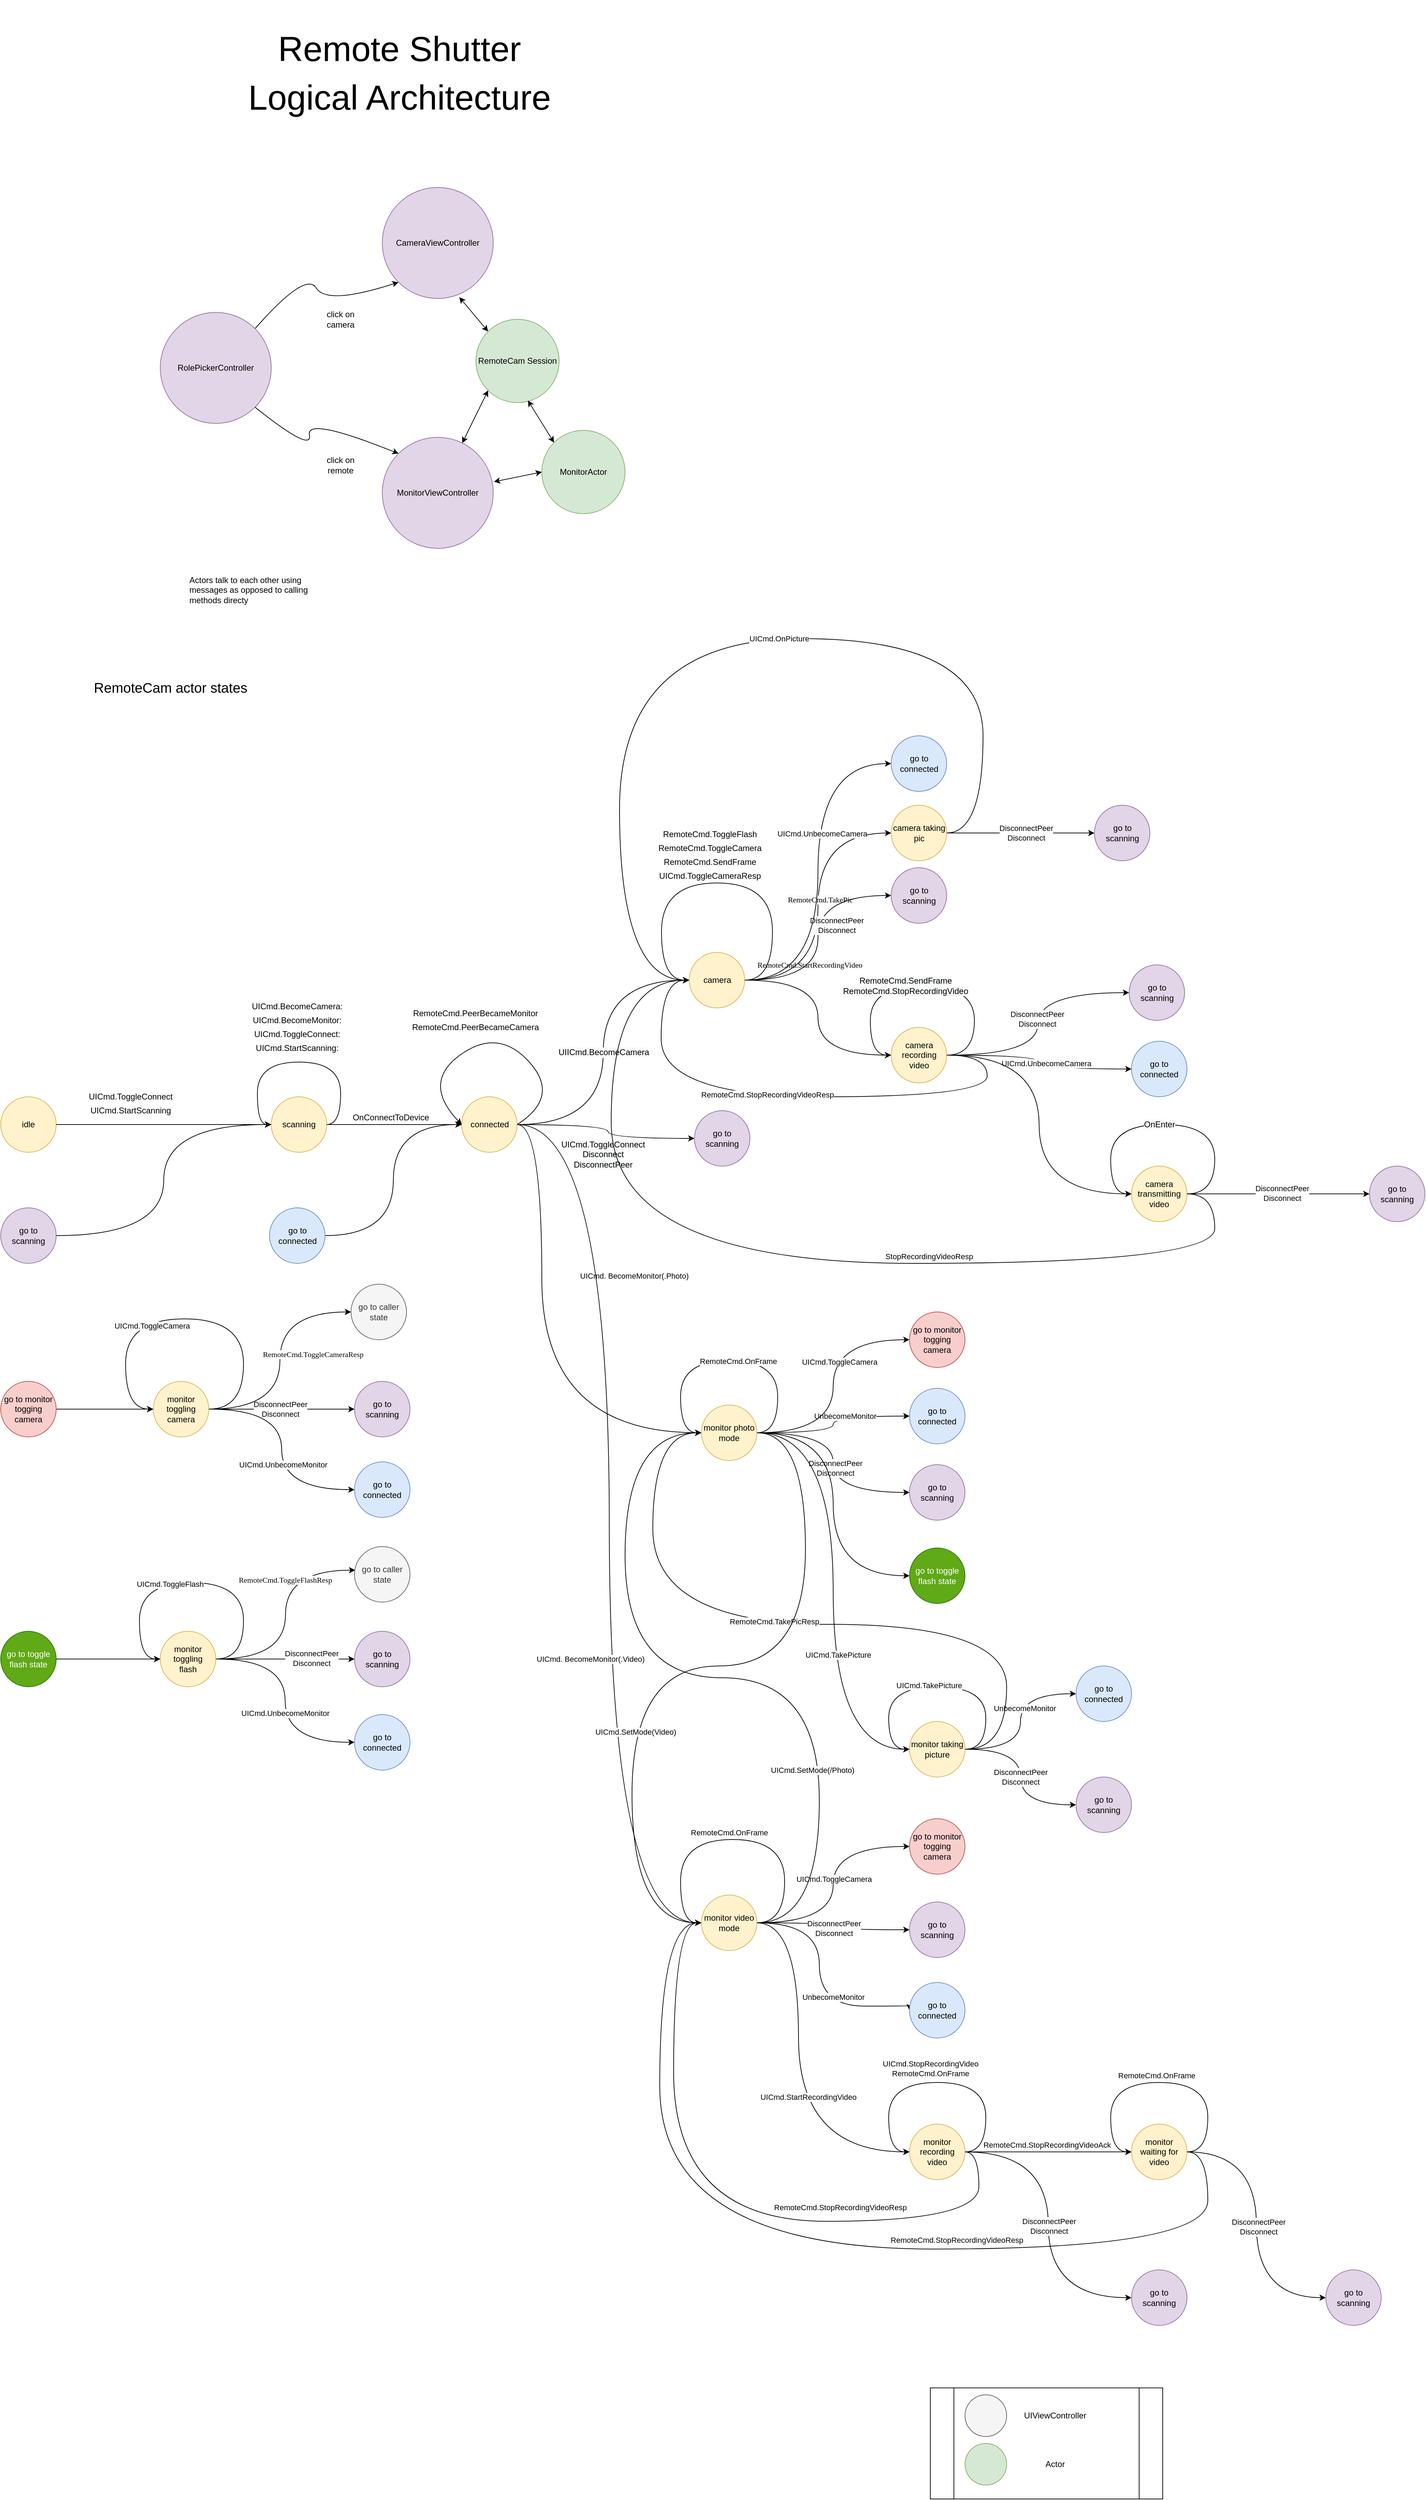 <mxfile version="13.7.9" type="device"><diagram id="jYEy4UjOpv6cQ3QhvZw_" name="Page-1"><mxGraphModel dx="2038" dy="665" grid="1" gridSize="10" guides="1" tooltips="1" connect="1" arrows="1" fold="1" page="1" pageScale="1" pageWidth="850" pageHeight="1100" math="0" shadow="0"><root><mxCell id="0"/><mxCell id="1" parent="0"/><mxCell id="4sY10cv-W8xkBQJ7-Zkn-1" value="CameraViewController" style="ellipse;whiteSpace=wrap;html=1;aspect=fixed;fillColor=#e1d5e7;strokeColor=#9673a6;" parent="1" vertex="1"><mxGeometry x="400" y="280" width="160" height="160" as="geometry"/></mxCell><mxCell id="4sY10cv-W8xkBQJ7-Zkn-2" value="MonitorViewController" style="ellipse;whiteSpace=wrap;html=1;aspect=fixed;fillColor=#e1d5e7;strokeColor=#9673a6;" parent="1" vertex="1"><mxGeometry x="400" y="640" width="160" height="160" as="geometry"/></mxCell><mxCell id="4sY10cv-W8xkBQJ7-Zkn-3" value="MonitorActor" style="ellipse;whiteSpace=wrap;html=1;aspect=fixed;fillColor=#d5e8d4;strokeColor=#82b366;" parent="1" vertex="1"><mxGeometry x="630" y="630" width="120" height="120" as="geometry"/></mxCell><mxCell id="4sY10cv-W8xkBQJ7-Zkn-4" value="RemoteCam Session" style="ellipse;whiteSpace=wrap;html=1;aspect=fixed;fillColor=#d5e8d4;strokeColor=#82b366;" parent="1" vertex="1"><mxGeometry x="535" y="470" width="120" height="120" as="geometry"/></mxCell><mxCell id="4sY10cv-W8xkBQJ7-Zkn-5" value="RolePickerController" style="ellipse;whiteSpace=wrap;html=1;aspect=fixed;fillColor=#e1d5e7;strokeColor=#9673a6;" parent="1" vertex="1"><mxGeometry x="80" y="460" width="160" height="160" as="geometry"/></mxCell><mxCell id="4sY10cv-W8xkBQJ7-Zkn-6" value="" style="curved=1;endArrow=classic;html=1;exitX=1;exitY=1;exitDx=0;exitDy=0;entryX=0;entryY=0;entryDx=0;entryDy=0;" parent="1" source="4sY10cv-W8xkBQJ7-Zkn-5" target="4sY10cv-W8xkBQJ7-Zkn-2" edge="1"><mxGeometry width="50" height="50" relative="1" as="geometry"><mxPoint x="560" y="540" as="sourcePoint"/><mxPoint x="610" y="490" as="targetPoint"/><Array as="points"><mxPoint x="300" y="663"/><mxPoint x="290" y="610"/></Array></mxGeometry></mxCell><mxCell id="4sY10cv-W8xkBQJ7-Zkn-7" value="" style="curved=1;endArrow=classic;html=1;entryX=0;entryY=1;entryDx=0;entryDy=0;" parent="1" target="4sY10cv-W8xkBQJ7-Zkn-1" edge="1"><mxGeometry width="50" height="50" relative="1" as="geometry"><mxPoint x="217" y="483" as="sourcePoint"/><mxPoint x="610" y="490" as="targetPoint"/><Array as="points"><mxPoint x="290" y="400"/><mxPoint x="320" y="450"/></Array></mxGeometry></mxCell><mxCell id="4sY10cv-W8xkBQJ7-Zkn-8" value="click on camera" style="text;html=1;strokeColor=none;fillColor=none;align=center;verticalAlign=middle;whiteSpace=wrap;rounded=0;" parent="1" vertex="1"><mxGeometry x="310" y="450" width="60" height="40" as="geometry"/></mxCell><mxCell id="4sY10cv-W8xkBQJ7-Zkn-9" value="click on remote" style="text;html=1;strokeColor=none;fillColor=none;align=center;verticalAlign=middle;whiteSpace=wrap;rounded=0;" parent="1" vertex="1"><mxGeometry x="310" y="660" width="60" height="40" as="geometry"/></mxCell><mxCell id="4sY10cv-W8xkBQJ7-Zkn-10" value="&lt;font style=&quot;font-size: 50px&quot;&gt;Logical &lt;font style=&quot;font-size: 50px&quot;&gt;Architecture&lt;/font&gt;&lt;/font&gt;" style="text;html=1;strokeColor=none;fillColor=none;align=center;verticalAlign=middle;whiteSpace=wrap;rounded=0;" parent="1" vertex="1"><mxGeometry x="195" y="80" width="460" height="140" as="geometry"/></mxCell><mxCell id="4sY10cv-W8xkBQJ7-Zkn-11" value="&lt;span style=&quot;font-size: 50px&quot;&gt;Remote Shutter&lt;/span&gt;" style="text;html=1;strokeColor=none;fillColor=none;align=center;verticalAlign=middle;whiteSpace=wrap;rounded=0;" parent="1" vertex="1"><mxGeometry x="195" y="10" width="460" height="140" as="geometry"/></mxCell><mxCell id="4sY10cv-W8xkBQJ7-Zkn-12" value="" style="shape=process;whiteSpace=wrap;html=1;backgroundOutline=1;" parent="1" vertex="1"><mxGeometry x="1190" y="3450" width="335" height="160" as="geometry"/></mxCell><mxCell id="4sY10cv-W8xkBQJ7-Zkn-13" value="" style="ellipse;whiteSpace=wrap;html=1;aspect=fixed;fillColor=#f5f5f5;strokeColor=#666666;fontColor=#333333;" parent="1" vertex="1"><mxGeometry x="1240" y="3460" width="60" height="60" as="geometry"/></mxCell><mxCell id="4sY10cv-W8xkBQJ7-Zkn-14" value="UIViewController" style="text;html=1;strokeColor=none;fillColor=none;align=center;verticalAlign=middle;whiteSpace=wrap;rounded=0;" parent="1" vertex="1"><mxGeometry x="1320" y="3480" width="100" height="20" as="geometry"/></mxCell><mxCell id="4sY10cv-W8xkBQJ7-Zkn-15" value="" style="ellipse;whiteSpace=wrap;html=1;aspect=fixed;fillColor=#d5e8d4;strokeColor=#82b366;" parent="1" vertex="1"><mxGeometry x="1240" y="3530" width="60" height="60" as="geometry"/></mxCell><mxCell id="4sY10cv-W8xkBQJ7-Zkn-16" value="Actor" style="text;html=1;strokeColor=none;fillColor=none;align=center;verticalAlign=middle;whiteSpace=wrap;rounded=0;" parent="1" vertex="1"><mxGeometry x="1320" y="3550" width="100" height="20" as="geometry"/></mxCell><mxCell id="4sY10cv-W8xkBQJ7-Zkn-17" value="" style="endArrow=classic;startArrow=classic;html=1;entryX=0.694;entryY=0.988;entryDx=0;entryDy=0;entryPerimeter=0;exitX=0;exitY=0;exitDx=0;exitDy=0;" parent="1" source="4sY10cv-W8xkBQJ7-Zkn-4" target="4sY10cv-W8xkBQJ7-Zkn-1" edge="1"><mxGeometry width="50" height="50" relative="1" as="geometry"><mxPoint x="560" y="580" as="sourcePoint"/><mxPoint x="610" y="530" as="targetPoint"/></mxGeometry></mxCell><mxCell id="4sY10cv-W8xkBQJ7-Zkn-18" value="" style="endArrow=classic;startArrow=classic;html=1;exitX=0;exitY=0;exitDx=0;exitDy=0;entryX=0.625;entryY=0.975;entryDx=0;entryDy=0;entryPerimeter=0;" parent="1" source="4sY10cv-W8xkBQJ7-Zkn-3" target="4sY10cv-W8xkBQJ7-Zkn-4" edge="1"><mxGeometry width="50" height="50" relative="1" as="geometry"><mxPoint x="560" y="580" as="sourcePoint"/><mxPoint x="622" y="590" as="targetPoint"/></mxGeometry></mxCell><mxCell id="4sY10cv-W8xkBQJ7-Zkn-19" value="" style="endArrow=classic;startArrow=classic;html=1;exitX=1.006;exitY=0.4;exitDx=0;exitDy=0;entryX=0;entryY=0.5;entryDx=0;entryDy=0;exitPerimeter=0;" parent="1" source="4sY10cv-W8xkBQJ7-Zkn-2" target="4sY10cv-W8xkBQJ7-Zkn-3" edge="1"><mxGeometry width="50" height="50" relative="1" as="geometry"><mxPoint x="560" y="580" as="sourcePoint"/><mxPoint x="610" y="530" as="targetPoint"/></mxGeometry></mxCell><mxCell id="4sY10cv-W8xkBQJ7-Zkn-21" value="" style="endArrow=classic;startArrow=classic;html=1;entryX=0;entryY=1;entryDx=0;entryDy=0;" parent="1" source="4sY10cv-W8xkBQJ7-Zkn-2" target="4sY10cv-W8xkBQJ7-Zkn-4" edge="1"><mxGeometry width="50" height="50" relative="1" as="geometry"><mxPoint x="560" y="710" as="sourcePoint"/><mxPoint x="610" y="660" as="targetPoint"/></mxGeometry></mxCell><mxCell id="4sY10cv-W8xkBQJ7-Zkn-23" value="Actors talk to each other using messages as opposed to calling methods directy" style="text;html=1;strokeColor=none;fillColor=none;align=left;verticalAlign=middle;whiteSpace=wrap;rounded=0;" parent="1" vertex="1"><mxGeometry x="120" y="740" width="200" height="240" as="geometry"/></mxCell><mxCell id="4sY10cv-W8xkBQJ7-Zkn-24" value="idle" style="ellipse;whiteSpace=wrap;html=1;aspect=fixed;fillColor=#fff2cc;strokeColor=#d6b656;" parent="1" vertex="1"><mxGeometry x="-150" y="1590" width="80" height="80" as="geometry"/></mxCell><mxCell id="4sY10cv-W8xkBQJ7-Zkn-25" value="&lt;font style=&quot;font-size: 20px&quot;&gt;&lt;span&gt;RemoteCam&lt;/span&gt;&amp;nbsp;actor states&lt;/font&gt;" style="text;html=1;strokeColor=none;fillColor=none;align=center;verticalAlign=middle;whiteSpace=wrap;rounded=0;" parent="1" vertex="1"><mxGeometry x="-20" y="990" width="230" height="20" as="geometry"/></mxCell><mxCell id="6PhM5WNv-_QZO2UyEX1e-1" style="edgeStyle=orthogonalEdgeStyle;rounded=0;orthogonalLoop=1;jettySize=auto;html=1;exitX=1;exitY=0.5;exitDx=0;exitDy=0;" parent="1" source="4sY10cv-W8xkBQJ7-Zkn-27" target="4sY10cv-W8xkBQJ7-Zkn-28" edge="1"><mxGeometry relative="1" as="geometry"/></mxCell><mxCell id="4sY10cv-W8xkBQJ7-Zkn-27" value="scanning" style="ellipse;whiteSpace=wrap;html=1;aspect=fixed;fillColor=#fff2cc;strokeColor=#d6b656;" parent="1" vertex="1"><mxGeometry x="240" y="1590" width="80" height="80" as="geometry"/></mxCell><mxCell id="6PhM5WNv-_QZO2UyEX1e-9" value="&lt;span style=&quot;font-size: 12px ; background-color: rgb(248 , 249 , 250)&quot;&gt;UIICmd.BecomeCamera&lt;/span&gt;" style="edgeStyle=orthogonalEdgeStyle;rounded=0;orthogonalLoop=1;jettySize=auto;html=1;exitX=1;exitY=0.5;exitDx=0;exitDy=0;entryX=0;entryY=0.5;entryDx=0;entryDy=0;curved=1;" parent="1" source="4sY10cv-W8xkBQJ7-Zkn-28" target="4sY10cv-W8xkBQJ7-Zkn-29" edge="1"><mxGeometry relative="1" as="geometry"><mxPoint x="730" y="1612.06" as="sourcePoint"/></mxGeometry></mxCell><mxCell id="6PhM5WNv-_QZO2UyEX1e-101" style="edgeStyle=orthogonalEdgeStyle;curved=1;rounded=0;orthogonalLoop=1;jettySize=auto;html=1;entryX=0;entryY=0.5;entryDx=0;entryDy=0;" parent="1" target="6PhM5WNv-_QZO2UyEX1e-100" edge="1"><mxGeometry relative="1" as="geometry"><mxPoint x="600" y="1630" as="sourcePoint"/></mxGeometry></mxCell><mxCell id="6PhM5WNv-_QZO2UyEX1e-102" value="&lt;span style=&quot;font-size: 12px ; background-color: rgb(248 , 249 , 250)&quot;&gt;UICmd.ToggleConnect&lt;/span&gt;&lt;br style=&quot;font-size: 12px ; background-color: rgb(248 , 249 , 250)&quot;&gt;&lt;span style=&quot;font-size: 12px ; background-color: rgb(248 , 249 , 250)&quot;&gt;Disconnect&lt;br&gt;&lt;/span&gt;&lt;span style=&quot;font-size: 12px ; background-color: rgb(248 , 249 , 250)&quot;&gt;DisconnectPeer&lt;/span&gt;&lt;span style=&quot;font-size: 12px ; background-color: rgb(248 , 249 , 250)&quot;&gt;&lt;br&gt;&lt;br&gt;&lt;/span&gt;" style="edgeLabel;html=1;align=center;verticalAlign=middle;resizable=0;points=[];" parent="6PhM5WNv-_QZO2UyEX1e-101" vertex="1" connectable="0"><mxGeometry x="0.271" y="3" relative="1" as="geometry"><mxPoint x="-34.17" y="33" as="offset"/></mxGeometry></mxCell><mxCell id="4sY10cv-W8xkBQJ7-Zkn-28" value="connected" style="ellipse;whiteSpace=wrap;html=1;aspect=fixed;fillColor=#fff2cc;strokeColor=#d6b656;" parent="1" vertex="1"><mxGeometry x="514.5" y="1590" width="80" height="80" as="geometry"/></mxCell><mxCell id="6PhM5WNv-_QZO2UyEX1e-27" style="edgeStyle=orthogonalEdgeStyle;rounded=0;orthogonalLoop=1;jettySize=auto;html=1;exitX=1;exitY=0.5;exitDx=0;exitDy=0;entryX=0;entryY=0.5;entryDx=0;entryDy=0;curved=1;" parent="1" source="4sY10cv-W8xkBQJ7-Zkn-29" target="4sY10cv-W8xkBQJ7-Zkn-32" edge="1"><mxGeometry relative="1" as="geometry"/></mxCell><mxCell id="6PhM5WNv-_QZO2UyEX1e-109" value="&lt;span style=&quot;font-family: &amp;#34;menlo&amp;#34; ; background-color: rgb(248 , 249 , 250)&quot;&gt;RemoteCmd&lt;/span&gt;&lt;span class=&quot;s1&quot; style=&quot;font-family: &amp;#34;menlo&amp;#34; ; background-color: rgb(248 , 249 , 250)&quot;&gt;.&lt;/span&gt;&lt;span style=&quot;font-family: &amp;#34;menlo&amp;#34; ; background-color: rgb(248 , 249 , 250)&quot;&gt;StartRecordingVideo&lt;/span&gt;" style="edgeLabel;html=1;align=center;verticalAlign=middle;resizable=0;points=[];" parent="6PhM5WNv-_QZO2UyEX1e-27" vertex="1" connectable="0"><mxGeometry x="0.027" y="3" relative="1" as="geometry"><mxPoint x="-15" y="-81" as="offset"/></mxGeometry></mxCell><mxCell id="6PhM5WNv-_QZO2UyEX1e-28" style="edgeStyle=orthogonalEdgeStyle;rounded=0;orthogonalLoop=1;jettySize=auto;html=1;exitX=1;exitY=0.5;exitDx=0;exitDy=0;entryX=0;entryY=0.5;entryDx=0;entryDy=0;curved=1;" parent="1" source="4sY10cv-W8xkBQJ7-Zkn-29" target="4sY10cv-W8xkBQJ7-Zkn-33" edge="1"><mxGeometry relative="1" as="geometry"/></mxCell><mxCell id="6PhM5WNv-_QZO2UyEX1e-127" value="&lt;span style=&quot;font-family: &amp;#34;menlo&amp;#34; ; background-color: rgb(248 , 249 , 250)&quot;&gt;RemoteCmd&lt;/span&gt;&lt;span class=&quot;s1&quot; style=&quot;font-family: &amp;#34;menlo&amp;#34; ; background-color: rgb(248 , 249 , 250)&quot;&gt;.&lt;/span&gt;&lt;span style=&quot;font-family: &amp;#34;menlo&amp;#34; ; background-color: rgb(248 , 249 , 250)&quot;&gt;TakePic&lt;/span&gt;" style="edgeLabel;html=1;align=center;verticalAlign=middle;resizable=0;points=[];" parent="6PhM5WNv-_QZO2UyEX1e-28" vertex="1" connectable="0"><mxGeometry x="0.048" y="-3" relative="1" as="geometry"><mxPoint as="offset"/></mxGeometry></mxCell><mxCell id="6PhM5WNv-_QZO2UyEX1e-111" style="edgeStyle=orthogonalEdgeStyle;curved=1;rounded=0;orthogonalLoop=1;jettySize=auto;html=1;exitX=1;exitY=0.5;exitDx=0;exitDy=0;entryX=0;entryY=0.5;entryDx=0;entryDy=0;" parent="1" source="4sY10cv-W8xkBQJ7-Zkn-29" target="6PhM5WNv-_QZO2UyEX1e-110" edge="1"><mxGeometry relative="1" as="geometry"/></mxCell><mxCell id="6PhM5WNv-_QZO2UyEX1e-112" value="DisconnectPeer&lt;br&gt;Disconnect" style="edgeLabel;html=1;align=center;verticalAlign=middle;resizable=0;points=[];" parent="6PhM5WNv-_QZO2UyEX1e-111" vertex="1" connectable="0"><mxGeometry x="0.108" relative="1" as="geometry"><mxPoint x="27" as="offset"/></mxGeometry></mxCell><mxCell id="6PhM5WNv-_QZO2UyEX1e-125" style="edgeStyle=orthogonalEdgeStyle;curved=1;rounded=0;orthogonalLoop=1;jettySize=auto;html=1;exitX=1;exitY=0.5;exitDx=0;exitDy=0;entryX=0;entryY=0.5;entryDx=0;entryDy=0;" parent="1" source="4sY10cv-W8xkBQJ7-Zkn-29" target="6PhM5WNv-_QZO2UyEX1e-124" edge="1"><mxGeometry relative="1" as="geometry"/></mxCell><mxCell id="6PhM5WNv-_QZO2UyEX1e-126" value="UICmd.UnbecomeCamera" style="edgeLabel;html=1;align=center;verticalAlign=middle;resizable=0;points=[];" parent="6PhM5WNv-_QZO2UyEX1e-125" vertex="1" connectable="0"><mxGeometry x="0.21" y="-6" relative="1" as="geometry"><mxPoint as="offset"/></mxGeometry></mxCell><mxCell id="4sY10cv-W8xkBQJ7-Zkn-29" value="camera" style="ellipse;whiteSpace=wrap;html=1;aspect=fixed;fillColor=#fff2cc;strokeColor=#d6b656;" parent="1" vertex="1"><mxGeometry x="842.5" y="1382.06" width="80" height="80" as="geometry"/></mxCell><mxCell id="6PhM5WNv-_QZO2UyEX1e-75" style="edgeStyle=orthogonalEdgeStyle;curved=1;rounded=0;orthogonalLoop=1;jettySize=auto;html=1;entryX=0;entryY=0.5;entryDx=0;entryDy=0;exitX=1;exitY=0.5;exitDx=0;exitDy=0;" parent="1" source="4sY10cv-W8xkBQJ7-Zkn-28" target="4sY10cv-W8xkBQJ7-Zkn-40" edge="1"><mxGeometry relative="1" as="geometry"><mxPoint x="797" y="2034" as="sourcePoint"/><Array as="points"><mxPoint x="630" y="1630"/><mxPoint x="630" y="2074"/></Array></mxGeometry></mxCell><mxCell id="OnXloXSbnwA7See6dXxW-7" value="UICmd.&amp;nbsp;BecomeMonitor(.Photo)" style="edgeLabel;html=1;align=center;verticalAlign=middle;resizable=0;points=[];" parent="6PhM5WNv-_QZO2UyEX1e-75" vertex="1" connectable="0"><mxGeometry x="-0.236" y="-3" relative="1" as="geometry"><mxPoint x="135.5" y="-17.94" as="offset"/></mxGeometry></mxCell><mxCell id="6PhM5WNv-_QZO2UyEX1e-76" style="edgeStyle=orthogonalEdgeStyle;curved=1;rounded=0;orthogonalLoop=1;jettySize=auto;html=1;exitX=1;exitY=0.5;exitDx=0;exitDy=0;entryX=0;entryY=0.5;entryDx=0;entryDy=0;" parent="1" source="4sY10cv-W8xkBQJ7-Zkn-28" target="4sY10cv-W8xkBQJ7-Zkn-39" edge="1"><mxGeometry relative="1" as="geometry"><mxPoint x="797" y="2034" as="sourcePoint"/></mxGeometry></mxCell><mxCell id="6PhM5WNv-_QZO2UyEX1e-78" value="UICmd.&amp;nbsp;BecomeMonitor(.Video)" style="edgeLabel;html=1;align=center;verticalAlign=middle;resizable=0;points=[];" parent="6PhM5WNv-_QZO2UyEX1e-76" vertex="1" connectable="0"><mxGeometry x="0.053" y="-1" relative="1" as="geometry"><mxPoint x="-26.29" y="157.07" as="offset"/></mxGeometry></mxCell><mxCell id="6PhM5WNv-_QZO2UyEX1e-61" style="edgeStyle=orthogonalEdgeStyle;curved=1;rounded=0;orthogonalLoop=1;jettySize=auto;html=1;exitX=1;exitY=0.5;exitDx=0;exitDy=0;entryX=0;entryY=0.5;entryDx=0;entryDy=0;" parent="1" source="4sY10cv-W8xkBQJ7-Zkn-32" target="4sY10cv-W8xkBQJ7-Zkn-29" edge="1"><mxGeometry relative="1" as="geometry"><Array as="points"><mxPoint x="1272" y="1530"/><mxPoint x="1272" y="1590"/><mxPoint x="802" y="1590"/><mxPoint x="802" y="1422"/></Array></mxGeometry></mxCell><mxCell id="6PhM5WNv-_QZO2UyEX1e-63" value="RemoteCmd.StopRecordingVideoResp" style="edgeLabel;html=1;align=center;verticalAlign=middle;resizable=0;points=[];" parent="6PhM5WNv-_QZO2UyEX1e-61" vertex="1" connectable="0"><mxGeometry x="0.095" y="-3" relative="1" as="geometry"><mxPoint as="offset"/></mxGeometry></mxCell><mxCell id="6PhM5WNv-_QZO2UyEX1e-104" style="edgeStyle=orthogonalEdgeStyle;curved=1;rounded=0;orthogonalLoop=1;jettySize=auto;html=1;exitX=1;exitY=0.5;exitDx=0;exitDy=0;entryX=0;entryY=0.5;entryDx=0;entryDy=0;" parent="1" source="4sY10cv-W8xkBQJ7-Zkn-32" target="6PhM5WNv-_QZO2UyEX1e-103" edge="1"><mxGeometry relative="1" as="geometry"/></mxCell><mxCell id="6PhM5WNv-_QZO2UyEX1e-105" value="DisconnectPeer&lt;br&gt;Disconnect" style="edgeLabel;html=1;align=center;verticalAlign=middle;resizable=0;points=[];" parent="6PhM5WNv-_QZO2UyEX1e-104" vertex="1" connectable="0"><mxGeometry x="0.042" y="1" relative="1" as="geometry"><mxPoint as="offset"/></mxGeometry></mxCell><mxCell id="6PhM5WNv-_QZO2UyEX1e-129" style="edgeStyle=orthogonalEdgeStyle;curved=1;rounded=0;orthogonalLoop=1;jettySize=auto;html=1;exitX=1;exitY=0.5;exitDx=0;exitDy=0;entryX=0;entryY=0.5;entryDx=0;entryDy=0;" parent="1" source="4sY10cv-W8xkBQJ7-Zkn-32" target="6PhM5WNv-_QZO2UyEX1e-128" edge="1"><mxGeometry relative="1" as="geometry"/></mxCell><mxCell id="6PhM5WNv-_QZO2UyEX1e-130" value="UICmd.UnbecomeCamera" style="edgeLabel;html=1;align=center;verticalAlign=middle;resizable=0;points=[];" parent="6PhM5WNv-_QZO2UyEX1e-129" vertex="1" connectable="0"><mxGeometry x="0.141" y="8" relative="1" as="geometry"><mxPoint as="offset"/></mxGeometry></mxCell><mxCell id="9gMx7QthqKEZkgmzNXvY-12" style="edgeStyle=orthogonalEdgeStyle;rounded=0;orthogonalLoop=1;jettySize=auto;html=1;exitX=1;exitY=0.5;exitDx=0;exitDy=0;entryX=0;entryY=0.5;entryDx=0;entryDy=0;curved=1;" parent="1" source="4sY10cv-W8xkBQJ7-Zkn-32" target="9gMx7QthqKEZkgmzNXvY-6" edge="1"><mxGeometry relative="1" as="geometry"/></mxCell><mxCell id="4sY10cv-W8xkBQJ7-Zkn-32" value="camera recording video" style="ellipse;whiteSpace=wrap;html=1;aspect=fixed;fillColor=#fff2cc;strokeColor=#d6b656;" parent="1" vertex="1"><mxGeometry x="1133.57" y="1490.06" width="80" height="80" as="geometry"/></mxCell><mxCell id="6PhM5WNv-_QZO2UyEX1e-107" style="edgeStyle=orthogonalEdgeStyle;curved=1;rounded=0;orthogonalLoop=1;jettySize=auto;html=1;exitX=1;exitY=0.5;exitDx=0;exitDy=0;entryX=0;entryY=0.5;entryDx=0;entryDy=0;" parent="1" source="4sY10cv-W8xkBQJ7-Zkn-33" target="6PhM5WNv-_QZO2UyEX1e-106" edge="1"><mxGeometry relative="1" as="geometry"/></mxCell><mxCell id="6PhM5WNv-_QZO2UyEX1e-108" value="DisconnectPeer&lt;br&gt;Disconnect" style="edgeLabel;html=1;align=center;verticalAlign=middle;resizable=0;points=[];" parent="6PhM5WNv-_QZO2UyEX1e-107" vertex="1" connectable="0"><mxGeometry x="0.073" y="-1" relative="1" as="geometry"><mxPoint y="-1" as="offset"/></mxGeometry></mxCell><mxCell id="4sY10cv-W8xkBQJ7-Zkn-33" value="camera taking pic" style="ellipse;whiteSpace=wrap;html=1;aspect=fixed;fillColor=#fff2cc;strokeColor=#d6b656;" parent="1" vertex="1"><mxGeometry x="1133.57" y="1170.06" width="80" height="80" as="geometry"/></mxCell><mxCell id="6PhM5WNv-_QZO2UyEX1e-184" style="edgeStyle=orthogonalEdgeStyle;curved=1;rounded=0;orthogonalLoop=1;jettySize=auto;html=1;exitX=1;exitY=0.5;exitDx=0;exitDy=0;entryX=0;entryY=0.5;entryDx=0;entryDy=0;" parent="1" source="4sY10cv-W8xkBQJ7-Zkn-34" target="6PhM5WNv-_QZO2UyEX1e-183" edge="1"><mxGeometry relative="1" as="geometry"/></mxCell><mxCell id="6PhM5WNv-_QZO2UyEX1e-187" value="DisconnectPeer&lt;br&gt;Disconnect" style="edgeLabel;html=1;align=center;verticalAlign=middle;resizable=0;points=[];" parent="6PhM5WNv-_QZO2UyEX1e-184" vertex="1" connectable="0"><mxGeometry x="-0.025" y="-2" relative="1" as="geometry"><mxPoint x="2" y="3" as="offset"/></mxGeometry></mxCell><mxCell id="6PhM5WNv-_QZO2UyEX1e-185" style="edgeStyle=orthogonalEdgeStyle;curved=1;rounded=0;orthogonalLoop=1;jettySize=auto;html=1;exitX=1;exitY=0.5;exitDx=0;exitDy=0;entryX=0;entryY=0.5;entryDx=0;entryDy=0;" parent="1" source="4sY10cv-W8xkBQJ7-Zkn-34" target="6PhM5WNv-_QZO2UyEX1e-182" edge="1"><mxGeometry relative="1" as="geometry"/></mxCell><mxCell id="6PhM5WNv-_QZO2UyEX1e-186" value="UnbecomeMonitor" style="edgeLabel;html=1;align=center;verticalAlign=middle;resizable=0;points=[];" parent="6PhM5WNv-_QZO2UyEX1e-185" vertex="1" connectable="0"><mxGeometry x="0.158" y="-6" relative="1" as="geometry"><mxPoint as="offset"/></mxGeometry></mxCell><mxCell id="6PhM5WNv-_QZO2UyEX1e-190" style="edgeStyle=orthogonalEdgeStyle;curved=1;rounded=0;orthogonalLoop=1;jettySize=auto;html=1;exitX=1;exitY=0.5;exitDx=0;exitDy=0;entryX=0;entryY=0.5;entryDx=0;entryDy=0;" parent="1" source="4sY10cv-W8xkBQJ7-Zkn-34" target="4sY10cv-W8xkBQJ7-Zkn-40" edge="1"><mxGeometry relative="1" as="geometry"><Array as="points"><mxPoint x="1300" y="2530"/><mxPoint x="1300" y="2350"/><mxPoint x="790" y="2350"/><mxPoint x="790" y="2074"/></Array></mxGeometry></mxCell><mxCell id="6PhM5WNv-_QZO2UyEX1e-191" value="RemoteCmd.TakePicResp" style="edgeLabel;html=1;align=center;verticalAlign=middle;resizable=0;points=[];" parent="6PhM5WNv-_QZO2UyEX1e-190" vertex="1" connectable="0"><mxGeometry x="0.05" y="-4" relative="1" as="geometry"><mxPoint as="offset"/></mxGeometry></mxCell><mxCell id="4sY10cv-W8xkBQJ7-Zkn-34" value="monitor taking picture" style="ellipse;whiteSpace=wrap;html=1;aspect=fixed;fillColor=#fff2cc;strokeColor=#d6b656;" parent="1" vertex="1"><mxGeometry x="1160" y="2490" width="80" height="80" as="geometry"/></mxCell><mxCell id="6PhM5WNv-_QZO2UyEX1e-195" style="edgeStyle=orthogonalEdgeStyle;curved=1;rounded=0;orthogonalLoop=1;jettySize=auto;html=1;exitX=1;exitY=0.5;exitDx=0;exitDy=0;entryX=0;entryY=0.5;entryDx=0;entryDy=0;" parent="1" source="4sY10cv-W8xkBQJ7-Zkn-37" target="6PhM5WNv-_QZO2UyEX1e-193" edge="1"><mxGeometry relative="1" as="geometry"/></mxCell><mxCell id="6PhM5WNv-_QZO2UyEX1e-197" value="DisconnectPeer&lt;br&gt;Disconnect" style="edgeLabel;html=1;align=center;verticalAlign=middle;resizable=0;points=[];" parent="6PhM5WNv-_QZO2UyEX1e-195" vertex="1" connectable="0"><mxGeometry x="0.008" y="1" relative="1" as="geometry"><mxPoint as="offset"/></mxGeometry></mxCell><mxCell id="6PhM5WNv-_QZO2UyEX1e-212" style="edgeStyle=orthogonalEdgeStyle;curved=1;rounded=0;orthogonalLoop=1;jettySize=auto;html=1;exitX=1;exitY=0.5;exitDx=0;exitDy=0;entryX=0;entryY=0.5;entryDx=0;entryDy=0;" parent="1" source="OnXloXSbnwA7See6dXxW-8" target="4sY10cv-W8xkBQJ7-Zkn-39" edge="1"><mxGeometry relative="1" as="geometry"><Array as="points"><mxPoint x="1590" y="3110"/><mxPoint x="1590" y="3250"/><mxPoint x="800" y="3250"/><mxPoint x="800" y="2780"/></Array></mxGeometry></mxCell><mxCell id="6PhM5WNv-_QZO2UyEX1e-213" value="RemoteCmd.StopRecordingVideoResp" style="edgeLabel;html=1;align=center;verticalAlign=middle;resizable=0;points=[];" parent="6PhM5WNv-_QZO2UyEX1e-212" vertex="1" connectable="0"><mxGeometry x="-0.162" y="-13" relative="1" as="geometry"><mxPoint x="92.5" as="offset"/></mxGeometry></mxCell><mxCell id="OnXloXSbnwA7See6dXxW-9" style="edgeStyle=orthogonalEdgeStyle;curved=1;rounded=0;orthogonalLoop=1;jettySize=auto;html=1;exitX=1;exitY=0.5;exitDx=0;exitDy=0;entryX=0;entryY=0.5;entryDx=0;entryDy=0;" parent="1" source="4sY10cv-W8xkBQJ7-Zkn-37" target="OnXloXSbnwA7See6dXxW-8" edge="1"><mxGeometry relative="1" as="geometry"/></mxCell><mxCell id="OnXloXSbnwA7See6dXxW-10" value="RemoteCmd.StopRecordingVideoAck" style="edgeLabel;html=1;align=center;verticalAlign=middle;resizable=0;points=[];" parent="OnXloXSbnwA7See6dXxW-9" vertex="1" connectable="0"><mxGeometry x="-0.039" y="-2" relative="1" as="geometry"><mxPoint x="2.5" y="-12" as="offset"/></mxGeometry></mxCell><mxCell id="OnXloXSbnwA7See6dXxW-11" style="edgeStyle=orthogonalEdgeStyle;curved=1;rounded=0;orthogonalLoop=1;jettySize=auto;html=1;exitX=1;exitY=0.5;exitDx=0;exitDy=0;entryX=0;entryY=0.5;entryDx=0;entryDy=0;" parent="1" source="4sY10cv-W8xkBQJ7-Zkn-37" target="4sY10cv-W8xkBQJ7-Zkn-39" edge="1"><mxGeometry relative="1" as="geometry"><Array as="points"><mxPoint x="1260" y="3110"/><mxPoint x="1260" y="3210"/><mxPoint x="820" y="3210"/><mxPoint x="820" y="2780"/></Array></mxGeometry></mxCell><mxCell id="OnXloXSbnwA7See6dXxW-12" value="RemoteCmd.StopRecordingVideoResp" style="edgeLabel;html=1;align=center;verticalAlign=middle;resizable=0;points=[];" parent="OnXloXSbnwA7See6dXxW-11" vertex="1" connectable="0"><mxGeometry x="-0.411" y="-3" relative="1" as="geometry"><mxPoint x="-16.67" y="-17" as="offset"/></mxGeometry></mxCell><mxCell id="4sY10cv-W8xkBQJ7-Zkn-37" value="monitor recording video" style="ellipse;whiteSpace=wrap;html=1;aspect=fixed;fillColor=#fff2cc;strokeColor=#d6b656;" parent="1" vertex="1"><mxGeometry x="1160" y="3070" width="80" height="80" as="geometry"/></mxCell><mxCell id="6PhM5WNv-_QZO2UyEX1e-200" style="edgeStyle=orthogonalEdgeStyle;curved=1;rounded=0;orthogonalLoop=1;jettySize=auto;html=1;exitX=1;exitY=0.5;exitDx=0;exitDy=0;entryX=0;entryY=0.5;entryDx=0;entryDy=0;" parent="1" source="4sY10cv-W8xkBQJ7-Zkn-39" target="6PhM5WNv-_QZO2UyEX1e-199" edge="1"><mxGeometry relative="1" as="geometry"/></mxCell><mxCell id="6PhM5WNv-_QZO2UyEX1e-201" value="DisconnectPeer&lt;br&gt;Disconnect" style="edgeLabel;html=1;align=center;verticalAlign=middle;resizable=0;points=[];" parent="6PhM5WNv-_QZO2UyEX1e-200" vertex="1" connectable="0"><mxGeometry x="0.046" y="2" relative="1" as="geometry"><mxPoint as="offset"/></mxGeometry></mxCell><mxCell id="6PhM5WNv-_QZO2UyEX1e-203" style="edgeStyle=orthogonalEdgeStyle;curved=1;rounded=0;orthogonalLoop=1;jettySize=auto;html=1;exitX=1;exitY=0.5;exitDx=0;exitDy=0;entryX=0;entryY=0.5;entryDx=0;entryDy=0;" parent="1" source="4sY10cv-W8xkBQJ7-Zkn-39" target="6PhM5WNv-_QZO2UyEX1e-202" edge="1"><mxGeometry relative="1" as="geometry"><Array as="points"><mxPoint x="1030" y="2780"/><mxPoint x="1030" y="2900"/><mxPoint x="1160" y="2900"/></Array></mxGeometry></mxCell><mxCell id="6PhM5WNv-_QZO2UyEX1e-204" value="UnbecomeMonitor" style="edgeLabel;html=1;align=center;verticalAlign=middle;resizable=0;points=[];" parent="6PhM5WNv-_QZO2UyEX1e-203" vertex="1" connectable="0"><mxGeometry x="0.139" y="9" relative="1" as="geometry"><mxPoint x="11" as="offset"/></mxGeometry></mxCell><mxCell id="6PhM5WNv-_QZO2UyEX1e-206" style="edgeStyle=orthogonalEdgeStyle;curved=1;rounded=0;orthogonalLoop=1;jettySize=auto;html=1;exitX=1;exitY=0.5;exitDx=0;exitDy=0;entryX=0;entryY=0.5;entryDx=0;entryDy=0;" parent="1" source="4sY10cv-W8xkBQJ7-Zkn-39" target="6PhM5WNv-_QZO2UyEX1e-205" edge="1"><mxGeometry relative="1" as="geometry"/></mxCell><mxCell id="6PhM5WNv-_QZO2UyEX1e-207" value="UICmd.ToggleCamera" style="edgeLabel;html=1;align=center;verticalAlign=middle;resizable=0;points=[];" parent="6PhM5WNv-_QZO2UyEX1e-206" vertex="1" connectable="0"><mxGeometry x="0.049" y="-1" relative="1" as="geometry"><mxPoint as="offset"/></mxGeometry></mxCell><mxCell id="6PhM5WNv-_QZO2UyEX1e-208" style="edgeStyle=orthogonalEdgeStyle;curved=1;rounded=0;orthogonalLoop=1;jettySize=auto;html=1;exitX=1;exitY=0.5;exitDx=0;exitDy=0;entryX=0;entryY=0.5;entryDx=0;entryDy=0;" parent="1" source="4sY10cv-W8xkBQJ7-Zkn-39" target="4sY10cv-W8xkBQJ7-Zkn-37" edge="1"><mxGeometry relative="1" as="geometry"><Array as="points"><mxPoint x="1000" y="2780"/><mxPoint x="1000" y="3110"/></Array></mxGeometry></mxCell><mxCell id="6PhM5WNv-_QZO2UyEX1e-209" value="UICmd.StartRecordingVideo" style="edgeLabel;html=1;align=center;verticalAlign=middle;resizable=0;points=[];" parent="6PhM5WNv-_QZO2UyEX1e-208" vertex="1" connectable="0"><mxGeometry x="0.131" y="14" relative="1" as="geometry"><mxPoint as="offset"/></mxGeometry></mxCell><mxCell id="OnXloXSbnwA7See6dXxW-1" style="edgeStyle=orthogonalEdgeStyle;rounded=0;orthogonalLoop=1;jettySize=auto;html=1;exitX=1;exitY=0.5;exitDx=0;exitDy=0;entryX=0;entryY=0.5;entryDx=0;entryDy=0;curved=1;" parent="1" source="4sY10cv-W8xkBQJ7-Zkn-39" target="4sY10cv-W8xkBQJ7-Zkn-40" edge="1"><mxGeometry relative="1" as="geometry"><Array as="points"><mxPoint x="1030" y="2780"/><mxPoint x="1030" y="2427"/><mxPoint x="750" y="2427"/><mxPoint x="750" y="2074"/></Array></mxGeometry></mxCell><mxCell id="OnXloXSbnwA7See6dXxW-2" value="UICmd.SetMode(/Photo)" style="edgeLabel;html=1;align=center;verticalAlign=middle;resizable=0;points=[];" parent="OnXloXSbnwA7See6dXxW-1" vertex="1" connectable="0"><mxGeometry x="-0.581" y="2" relative="1" as="geometry"><mxPoint x="-8" y="-61.43" as="offset"/></mxGeometry></mxCell><mxCell id="4sY10cv-W8xkBQJ7-Zkn-39" value="monitor video mode" style="ellipse;whiteSpace=wrap;html=1;aspect=fixed;fillColor=#fff2cc;strokeColor=#d6b656;" parent="1" vertex="1"><mxGeometry x="860" y="2740" width="80" height="80" as="geometry"/></mxCell><mxCell id="6PhM5WNv-_QZO2UyEX1e-132" style="edgeStyle=orthogonalEdgeStyle;curved=1;rounded=0;orthogonalLoop=1;jettySize=auto;html=1;exitX=1;exitY=0.5;exitDx=0;exitDy=0;entryX=0;entryY=0.5;entryDx=0;entryDy=0;" parent="1" source="4sY10cv-W8xkBQJ7-Zkn-40" target="6PhM5WNv-_QZO2UyEX1e-131" edge="1"><mxGeometry relative="1" as="geometry"/></mxCell><mxCell id="6PhM5WNv-_QZO2UyEX1e-133" value="UnbecomeMonitor" style="edgeLabel;html=1;align=center;verticalAlign=middle;resizable=0;points=[];" parent="6PhM5WNv-_QZO2UyEX1e-132" vertex="1" connectable="0"><mxGeometry x="-0.185" y="-5" relative="1" as="geometry"><mxPoint x="27" y="-29" as="offset"/></mxGeometry></mxCell><mxCell id="6PhM5WNv-_QZO2UyEX1e-138" style="edgeStyle=orthogonalEdgeStyle;curved=1;rounded=0;orthogonalLoop=1;jettySize=auto;html=1;exitX=1;exitY=0.5;exitDx=0;exitDy=0;entryX=0;entryY=0.5;entryDx=0;entryDy=0;" parent="1" source="4sY10cv-W8xkBQJ7-Zkn-40" target="6PhM5WNv-_QZO2UyEX1e-137" edge="1"><mxGeometry relative="1" as="geometry"/></mxCell><mxCell id="6PhM5WNv-_QZO2UyEX1e-139" value="DisconnectPeer&lt;br&gt;Disconnect" style="edgeLabel;html=1;align=center;verticalAlign=middle;resizable=0;points=[];" parent="6PhM5WNv-_QZO2UyEX1e-138" vertex="1" connectable="0"><mxGeometry x="0.051" y="3" relative="1" as="geometry"><mxPoint as="offset"/></mxGeometry></mxCell><mxCell id="6PhM5WNv-_QZO2UyEX1e-158" style="edgeStyle=orthogonalEdgeStyle;curved=1;rounded=0;orthogonalLoop=1;jettySize=auto;html=1;exitX=1;exitY=0.5;exitDx=0;exitDy=0;entryX=0;entryY=0.5;entryDx=0;entryDy=0;" parent="1" source="4sY10cv-W8xkBQJ7-Zkn-40" target="6PhM5WNv-_QZO2UyEX1e-157" edge="1"><mxGeometry relative="1" as="geometry"/></mxCell><mxCell id="6PhM5WNv-_QZO2UyEX1e-159" value="UICmd.ToggleCamera" style="edgeLabel;html=1;align=center;verticalAlign=middle;resizable=0;points=[];" parent="6PhM5WNv-_QZO2UyEX1e-158" vertex="1" connectable="0"><mxGeometry x="0.198" y="-9" relative="1" as="geometry"><mxPoint as="offset"/></mxGeometry></mxCell><mxCell id="6PhM5WNv-_QZO2UyEX1e-164" style="edgeStyle=orthogonalEdgeStyle;curved=1;rounded=0;orthogonalLoop=1;jettySize=auto;html=1;exitX=1;exitY=0.5;exitDx=0;exitDy=0;entryX=0;entryY=0.5;entryDx=0;entryDy=0;" parent="1" source="4sY10cv-W8xkBQJ7-Zkn-40" target="6PhM5WNv-_QZO2UyEX1e-163" edge="1"><mxGeometry relative="1" as="geometry"/></mxCell><mxCell id="6PhM5WNv-_QZO2UyEX1e-180" style="edgeStyle=orthogonalEdgeStyle;curved=1;rounded=0;orthogonalLoop=1;jettySize=auto;html=1;exitX=1;exitY=0.5;exitDx=0;exitDy=0;entryX=0;entryY=0.5;entryDx=0;entryDy=0;" parent="1" source="4sY10cv-W8xkBQJ7-Zkn-40" target="4sY10cv-W8xkBQJ7-Zkn-34" edge="1"><mxGeometry relative="1" as="geometry"/></mxCell><mxCell id="6PhM5WNv-_QZO2UyEX1e-181" value="UICmd.TakePicture" style="edgeLabel;html=1;align=center;verticalAlign=middle;resizable=0;points=[];" parent="6PhM5WNv-_QZO2UyEX1e-180" vertex="1" connectable="0"><mxGeometry x="0.27" y="7" relative="1" as="geometry"><mxPoint as="offset"/></mxGeometry></mxCell><mxCell id="OnXloXSbnwA7See6dXxW-3" style="edgeStyle=orthogonalEdgeStyle;curved=1;rounded=0;orthogonalLoop=1;jettySize=auto;html=1;exitX=1;exitY=0.5;exitDx=0;exitDy=0;entryX=0;entryY=0.5;entryDx=0;entryDy=0;" parent="1" source="4sY10cv-W8xkBQJ7-Zkn-40" target="4sY10cv-W8xkBQJ7-Zkn-39" edge="1"><mxGeometry relative="1" as="geometry"><Array as="points"><mxPoint x="1010" y="2074"/><mxPoint x="1010" y="2410"/><mxPoint x="760" y="2410"/><mxPoint x="760" y="2780"/></Array></mxGeometry></mxCell><mxCell id="OnXloXSbnwA7See6dXxW-4" value="UICmd.SetMode(Video)" style="edgeLabel;html=1;align=center;verticalAlign=middle;resizable=0;points=[];" parent="OnXloXSbnwA7See6dXxW-3" vertex="1" connectable="0"><mxGeometry x="0.334" y="5" relative="1" as="geometry"><mxPoint as="offset"/></mxGeometry></mxCell><mxCell id="4sY10cv-W8xkBQJ7-Zkn-40" value="monitor photo mode" style="ellipse;whiteSpace=wrap;html=1;aspect=fixed;fillColor=#fff2cc;strokeColor=#d6b656;" parent="1" vertex="1"><mxGeometry x="860" y="2034" width="80" height="80" as="geometry"/></mxCell><mxCell id="2XaD5drndGbnC_rA6duE-1" value="" style="curved=1;endArrow=classic;html=1;exitX=1;exitY=0.5;exitDx=0;exitDy=0;entryX=0;entryY=0.5;entryDx=0;entryDy=0;" parent="1" source="4sY10cv-W8xkBQJ7-Zkn-24" target="4sY10cv-W8xkBQJ7-Zkn-27" edge="1"><mxGeometry width="50" height="50" relative="1" as="geometry"><mxPoint x="400" y="1710" as="sourcePoint"/><mxPoint x="450" y="1660" as="targetPoint"/><Array as="points"/></mxGeometry></mxCell><mxCell id="2XaD5drndGbnC_rA6duE-2" value="UICmd.StartScanning" style="text;html=1;strokeColor=none;fillColor=none;align=center;verticalAlign=middle;whiteSpace=wrap;rounded=0;" parent="1" vertex="1"><mxGeometry x="-30" y="1600" width="135" height="20" as="geometry"/></mxCell><mxCell id="2XaD5drndGbnC_rA6duE-3" value="UICmd.ToggleConnect" style="text;html=1;strokeColor=none;fillColor=none;align=center;verticalAlign=middle;whiteSpace=wrap;rounded=0;" parent="1" vertex="1"><mxGeometry x="-30" y="1580" width="135" height="20" as="geometry"/></mxCell><mxCell id="6PhM5WNv-_QZO2UyEX1e-2" value="OnConnectToDevice" style="text;html=1;strokeColor=none;fillColor=none;align=center;verticalAlign=middle;whiteSpace=wrap;rounded=0;" parent="1" vertex="1"><mxGeometry x="345" y="1610" width="135" height="20" as="geometry"/></mxCell><mxCell id="6PhM5WNv-_QZO2UyEX1e-5" value="UICmd.StartScanning:" style="text;html=1;strokeColor=none;fillColor=none;align=center;verticalAlign=middle;whiteSpace=wrap;rounded=0;" parent="1" vertex="1"><mxGeometry x="210" y="1510" width="135" height="20" as="geometry"/></mxCell><mxCell id="6PhM5WNv-_QZO2UyEX1e-6" value="UICmd.ToggleConnect:" style="text;html=1;strokeColor=none;fillColor=none;align=center;verticalAlign=middle;whiteSpace=wrap;rounded=0;" parent="1" vertex="1"><mxGeometry x="210" y="1490" width="135" height="20" as="geometry"/></mxCell><mxCell id="6PhM5WNv-_QZO2UyEX1e-7" value="UICmd.BecomeMonitor:" style="text;html=1;strokeColor=none;fillColor=none;align=center;verticalAlign=middle;whiteSpace=wrap;rounded=0;" parent="1" vertex="1"><mxGeometry x="210" y="1470" width="135" height="20" as="geometry"/></mxCell><mxCell id="6PhM5WNv-_QZO2UyEX1e-8" value="UICmd.BecomeCamera:" style="text;html=1;strokeColor=none;fillColor=none;align=center;verticalAlign=middle;whiteSpace=wrap;rounded=0;" parent="1" vertex="1"><mxGeometry x="210" y="1450" width="135" height="20" as="geometry"/></mxCell><mxCell id="6PhM5WNv-_QZO2UyEX1e-14" value="RemoteCmd.PeerBecameMonitor" style="text;html=1;strokeColor=none;fillColor=none;align=center;verticalAlign=middle;whiteSpace=wrap;rounded=0;" parent="1" vertex="1"><mxGeometry x="467" y="1460" width="135" height="20" as="geometry"/></mxCell><mxCell id="6PhM5WNv-_QZO2UyEX1e-15" value="" style="curved=1;endArrow=classic;html=1;exitX=1;exitY=0.5;exitDx=0;exitDy=0;entryX=0;entryY=0.5;entryDx=0;entryDy=0;" parent="1" source="4sY10cv-W8xkBQJ7-Zkn-28" target="4sY10cv-W8xkBQJ7-Zkn-28" edge="1"><mxGeometry width="50" height="50" relative="1" as="geometry"><mxPoint x="584.5" y="1600" as="sourcePoint"/><mxPoint x="521.25" y="1567.451" as="targetPoint"/><Array as="points"><mxPoint x="657" y="1590"/><mxPoint x="567" y="1490"/><mxPoint x="457" y="1570"/></Array></mxGeometry></mxCell><mxCell id="6PhM5WNv-_QZO2UyEX1e-17" value="RemoteCmd.PeerBecameCamera" style="text;html=1;strokeColor=none;fillColor=none;align=center;verticalAlign=middle;whiteSpace=wrap;rounded=0;" parent="1" vertex="1"><mxGeometry x="467" y="1480" width="135" height="20" as="geometry"/></mxCell><mxCell id="6PhM5WNv-_QZO2UyEX1e-22" value="RemoteCmd.SendFrame" style="text;html=1;strokeColor=none;fillColor=none;align=center;verticalAlign=middle;whiteSpace=wrap;rounded=0;" parent="1" vertex="1"><mxGeometry x="805" y="1242.06" width="135" height="20" as="geometry"/></mxCell><mxCell id="6PhM5WNv-_QZO2UyEX1e-23" value="UICmd.ToggleCameraResp" style="text;html=1;strokeColor=none;fillColor=none;align=center;verticalAlign=middle;whiteSpace=wrap;rounded=0;" parent="1" vertex="1"><mxGeometry x="805" y="1262.06" width="135" height="20" as="geometry"/></mxCell><mxCell id="6PhM5WNv-_QZO2UyEX1e-30" value="RemoteCmd.ToggleCamera" style="text;html=1;strokeColor=none;fillColor=none;align=center;verticalAlign=middle;whiteSpace=wrap;rounded=0;" parent="1" vertex="1"><mxGeometry x="805" y="1222.06" width="135" height="20" as="geometry"/></mxCell><mxCell id="6PhM5WNv-_QZO2UyEX1e-31" value="RemoteCmd.ToggleFlash" style="text;html=1;strokeColor=none;fillColor=none;align=center;verticalAlign=middle;whiteSpace=wrap;rounded=0;" parent="1" vertex="1"><mxGeometry x="805" y="1202.06" width="135" height="20" as="geometry"/></mxCell><mxCell id="6PhM5WNv-_QZO2UyEX1e-39" style="edgeStyle=orthogonalEdgeStyle;curved=1;rounded=0;orthogonalLoop=1;jettySize=auto;html=1;exitX=1;exitY=0.5;exitDx=0;exitDy=0;entryX=0;entryY=0.5;entryDx=0;entryDy=0;" parent="1" source="4sY10cv-W8xkBQJ7-Zkn-33" target="4sY10cv-W8xkBQJ7-Zkn-29" edge="1"><mxGeometry relative="1" as="geometry"><Array as="points"><mxPoint x="1266" y="1210"/><mxPoint x="1266" y="930"/><mxPoint x="742" y="930"/><mxPoint x="742" y="1422"/></Array></mxGeometry></mxCell><mxCell id="6PhM5WNv-_QZO2UyEX1e-50" value="UICmd.OnPicture" style="edgeLabel;html=1;align=center;verticalAlign=middle;resizable=0;points=[];" parent="6PhM5WNv-_QZO2UyEX1e-39" vertex="1" connectable="0"><mxGeometry x="-0.292" y="2" relative="1" as="geometry"><mxPoint x="-114" y="-2" as="offset"/></mxGeometry></mxCell><mxCell id="6PhM5WNv-_QZO2UyEX1e-43" style="edgeStyle=orthogonalEdgeStyle;curved=1;rounded=0;orthogonalLoop=1;jettySize=auto;html=1;exitX=1;exitY=0.5;exitDx=0;exitDy=0;entryX=0;entryY=0.5;entryDx=0;entryDy=0;" parent="1" source="4sY10cv-W8xkBQJ7-Zkn-27" target="4sY10cv-W8xkBQJ7-Zkn-27" edge="1"><mxGeometry relative="1" as="geometry"><Array as="points"><mxPoint x="340" y="1630"/><mxPoint x="340" y="1540"/><mxPoint x="220" y="1540"/><mxPoint x="220" y="1630"/></Array></mxGeometry></mxCell><mxCell id="6PhM5WNv-_QZO2UyEX1e-56" style="edgeStyle=orthogonalEdgeStyle;curved=1;rounded=0;orthogonalLoop=1;jettySize=auto;html=1;exitX=1;exitY=0.5;exitDx=0;exitDy=0;entryX=0;entryY=0.5;entryDx=0;entryDy=0;" parent="1" source="4sY10cv-W8xkBQJ7-Zkn-29" target="4sY10cv-W8xkBQJ7-Zkn-29" edge="1"><mxGeometry relative="1" as="geometry"><Array as="points"><mxPoint x="962.5" y="1422.06"/><mxPoint x="962.5" y="1282.06"/><mxPoint x="802.5" y="1282.06"/><mxPoint x="802.5" y="1422.06"/></Array></mxGeometry></mxCell><mxCell id="6PhM5WNv-_QZO2UyEX1e-57" style="edgeStyle=orthogonalEdgeStyle;curved=1;rounded=0;orthogonalLoop=1;jettySize=auto;html=1;exitX=1;exitY=0.5;exitDx=0;exitDy=0;entryX=0;entryY=0.5;entryDx=0;entryDy=0;" parent="1" source="4sY10cv-W8xkBQJ7-Zkn-32" target="4sY10cv-W8xkBQJ7-Zkn-32" edge="1"><mxGeometry relative="1" as="geometry"><Array as="points"><mxPoint x="1253.57" y="1530.06"/><mxPoint x="1253.57" y="1430.06"/><mxPoint x="1103.57" y="1430.06"/><mxPoint x="1103.57" y="1530.06"/></Array></mxGeometry></mxCell><mxCell id="6PhM5WNv-_QZO2UyEX1e-59" value="Text" style="edgeLabel;html=1;align=center;verticalAlign=middle;resizable=0;points=[];" parent="6PhM5WNv-_QZO2UyEX1e-57" vertex="1" connectable="0"><mxGeometry x="-0.038" y="-3" relative="1" as="geometry"><mxPoint as="offset"/></mxGeometry></mxCell><mxCell id="6PhM5WNv-_QZO2UyEX1e-60" value="&lt;span style=&quot;font-size: 12px ; background-color: rgb(248 , 249 , 250)&quot;&gt;RemoteCmd.SendFrame&lt;br&gt;RemoteCmd.StopRecordingVideo&lt;br&gt;&lt;/span&gt;" style="edgeLabel;html=1;align=center;verticalAlign=middle;resizable=0;points=[];" parent="6PhM5WNv-_QZO2UyEX1e-57" vertex="1" connectable="0"><mxGeometry x="0.033" y="-2" relative="1" as="geometry"><mxPoint x="-23" y="2" as="offset"/></mxGeometry></mxCell><mxCell id="6PhM5WNv-_QZO2UyEX1e-91" style="edgeStyle=orthogonalEdgeStyle;curved=1;rounded=0;orthogonalLoop=1;jettySize=auto;html=1;exitX=1;exitY=0.5;exitDx=0;exitDy=0;entryX=0;entryY=0.5;entryDx=0;entryDy=0;" parent="1" source="4sY10cv-W8xkBQJ7-Zkn-40" target="4sY10cv-W8xkBQJ7-Zkn-40" edge="1"><mxGeometry relative="1" as="geometry"><Array as="points"><mxPoint x="970" y="2074"/><mxPoint x="970" y="1970"/><mxPoint x="830" y="1970"/><mxPoint x="830" y="2074"/></Array></mxGeometry></mxCell><mxCell id="6PhM5WNv-_QZO2UyEX1e-92" value="RemoteCmd.OnFrame" style="edgeLabel;html=1;align=center;verticalAlign=middle;resizable=0;points=[];" parent="6PhM5WNv-_QZO2UyEX1e-91" vertex="1" connectable="0"><mxGeometry x="-0.064" y="1" relative="1" as="geometry"><mxPoint as="offset"/></mxGeometry></mxCell><mxCell id="6PhM5WNv-_QZO2UyEX1e-99" style="edgeStyle=orthogonalEdgeStyle;curved=1;rounded=0;orthogonalLoop=1;jettySize=auto;html=1;exitX=1;exitY=0.5;exitDx=0;exitDy=0;entryX=0;entryY=0.5;entryDx=0;entryDy=0;" parent="1" source="6PhM5WNv-_QZO2UyEX1e-98" target="4sY10cv-W8xkBQJ7-Zkn-27" edge="1"><mxGeometry relative="1" as="geometry"/></mxCell><mxCell id="6PhM5WNv-_QZO2UyEX1e-98" value="go to scanning" style="ellipse;whiteSpace=wrap;html=1;aspect=fixed;fillColor=#e1d5e7;strokeColor=#9673a6;" parent="1" vertex="1"><mxGeometry x="-150" y="1750" width="80" height="80" as="geometry"/></mxCell><mxCell id="6PhM5WNv-_QZO2UyEX1e-100" value="go to scanning" style="ellipse;whiteSpace=wrap;html=1;aspect=fixed;fillColor=#e1d5e7;strokeColor=#9673a6;" parent="1" vertex="1"><mxGeometry x="850" y="1610" width="80" height="80" as="geometry"/></mxCell><mxCell id="6PhM5WNv-_QZO2UyEX1e-103" value="go to scanning" style="ellipse;whiteSpace=wrap;html=1;aspect=fixed;fillColor=#e1d5e7;strokeColor=#9673a6;" parent="1" vertex="1"><mxGeometry x="1476.57" y="1400" width="80" height="80" as="geometry"/></mxCell><mxCell id="6PhM5WNv-_QZO2UyEX1e-106" value="go to scanning" style="ellipse;whiteSpace=wrap;html=1;aspect=fixed;fillColor=#e1d5e7;strokeColor=#9673a6;" parent="1" vertex="1"><mxGeometry x="1426.57" y="1170.06" width="80" height="80" as="geometry"/></mxCell><mxCell id="6PhM5WNv-_QZO2UyEX1e-110" value="go to scanning" style="ellipse;whiteSpace=wrap;html=1;aspect=fixed;fillColor=#e1d5e7;strokeColor=#9673a6;" parent="1" vertex="1"><mxGeometry x="1133.57" y="1260.06" width="80" height="80" as="geometry"/></mxCell><mxCell id="6PhM5WNv-_QZO2UyEX1e-120" style="edgeStyle=orthogonalEdgeStyle;curved=1;rounded=0;orthogonalLoop=1;jettySize=auto;html=1;exitX=1;exitY=0.5;exitDx=0;exitDy=0;entryX=0;entryY=0.5;entryDx=0;entryDy=0;" parent="1" source="6PhM5WNv-_QZO2UyEX1e-119" target="4sY10cv-W8xkBQJ7-Zkn-28" edge="1"><mxGeometry relative="1" as="geometry"/></mxCell><mxCell id="6PhM5WNv-_QZO2UyEX1e-119" value="go to connected" style="ellipse;whiteSpace=wrap;html=1;aspect=fixed;fillColor=#dae8fc;strokeColor=#6c8ebf;" parent="1" vertex="1"><mxGeometry x="237.5" y="1750" width="80" height="80" as="geometry"/></mxCell><mxCell id="6PhM5WNv-_QZO2UyEX1e-124" value="go to connected" style="ellipse;whiteSpace=wrap;html=1;aspect=fixed;fillColor=#dae8fc;strokeColor=#6c8ebf;" parent="1" vertex="1"><mxGeometry x="1133.57" y="1070.06" width="80" height="80" as="geometry"/></mxCell><mxCell id="6PhM5WNv-_QZO2UyEX1e-128" value="go to connected" style="ellipse;whiteSpace=wrap;html=1;aspect=fixed;fillColor=#dae8fc;strokeColor=#6c8ebf;" parent="1" vertex="1"><mxGeometry x="1480" y="1510" width="80" height="80" as="geometry"/></mxCell><mxCell id="6PhM5WNv-_QZO2UyEX1e-131" value="go to connected" style="ellipse;whiteSpace=wrap;html=1;aspect=fixed;fillColor=#dae8fc;strokeColor=#6c8ebf;" parent="1" vertex="1"><mxGeometry x="1160" y="2010" width="80" height="80" as="geometry"/></mxCell><mxCell id="6PhM5WNv-_QZO2UyEX1e-137" value="go to scanning" style="ellipse;whiteSpace=wrap;html=1;aspect=fixed;fillColor=#e1d5e7;strokeColor=#9673a6;" parent="1" vertex="1"><mxGeometry x="1160" y="2120" width="80" height="80" as="geometry"/></mxCell><mxCell id="6PhM5WNv-_QZO2UyEX1e-140" style="edgeStyle=orthogonalEdgeStyle;curved=1;rounded=0;orthogonalLoop=1;jettySize=auto;html=1;exitX=1;exitY=0.5;exitDx=0;exitDy=0;entryX=0;entryY=0.5;entryDx=0;entryDy=0;" parent="1" source="6PhM5WNv-_QZO2UyEX1e-144" target="6PhM5WNv-_QZO2UyEX1e-147" edge="1"><mxGeometry relative="1" as="geometry"/></mxCell><mxCell id="6PhM5WNv-_QZO2UyEX1e-141" value="DisconnectPeer&lt;br&gt;Disconnect" style="edgeLabel;html=1;align=center;verticalAlign=middle;resizable=0;points=[];" parent="6PhM5WNv-_QZO2UyEX1e-140" vertex="1" connectable="0"><mxGeometry x="-0.019" relative="1" as="geometry"><mxPoint as="offset"/></mxGeometry></mxCell><mxCell id="6PhM5WNv-_QZO2UyEX1e-142" style="edgeStyle=orthogonalEdgeStyle;curved=1;rounded=0;orthogonalLoop=1;jettySize=auto;html=1;exitX=1;exitY=0.5;exitDx=0;exitDy=0;entryX=0;entryY=0.5;entryDx=0;entryDy=0;" parent="1" source="6PhM5WNv-_QZO2UyEX1e-144" target="6PhM5WNv-_QZO2UyEX1e-148" edge="1"><mxGeometry relative="1" as="geometry"/></mxCell><mxCell id="6PhM5WNv-_QZO2UyEX1e-143" value="UICmd.UnbecomeMonitor" style="edgeLabel;html=1;align=center;verticalAlign=middle;resizable=0;points=[];" parent="6PhM5WNv-_QZO2UyEX1e-142" vertex="1" connectable="0"><mxGeometry x="0.135" y="2" relative="1" as="geometry"><mxPoint as="offset"/></mxGeometry></mxCell><mxCell id="6PhM5WNv-_QZO2UyEX1e-155" style="edgeStyle=orthogonalEdgeStyle;curved=1;rounded=0;orthogonalLoop=1;jettySize=auto;html=1;exitX=1;exitY=0.5;exitDx=0;exitDy=0;entryX=0;entryY=0.5;entryDx=0;entryDy=0;" parent="1" source="6PhM5WNv-_QZO2UyEX1e-144" target="6PhM5WNv-_QZO2UyEX1e-154" edge="1"><mxGeometry relative="1" as="geometry"/></mxCell><mxCell id="6PhM5WNv-_QZO2UyEX1e-156" value="&lt;font style=&quot;font-size: 11px&quot;&gt;&lt;span style=&quot;color: rgb(5 , 5 , 5) ; font-family: &amp;#34;menlo&amp;#34;&quot;&gt;RemoteCmd&lt;/span&gt;&lt;span class=&quot;s1&quot; style=&quot;color: rgb(5 , 5 , 5) ; font-family: &amp;#34;menlo&amp;#34;&quot;&gt;.&lt;/span&gt;&lt;span style=&quot;color: rgb(5 , 5 , 5) ; font-family: &amp;#34;menlo&amp;#34;&quot;&gt;ToggleCameraResp&lt;/span&gt;&lt;/font&gt;" style="edgeLabel;html=1;align=center;verticalAlign=middle;resizable=0;points=[];" parent="6PhM5WNv-_QZO2UyEX1e-155" vertex="1" connectable="0"><mxGeometry x="0.046" y="-3" relative="1" as="geometry"><mxPoint x="44.5" y="-1.5" as="offset"/></mxGeometry></mxCell><mxCell id="6PhM5WNv-_QZO2UyEX1e-144" value="monitor toggling camera" style="ellipse;whiteSpace=wrap;html=1;aspect=fixed;fillColor=#fff2cc;strokeColor=#d6b656;" parent="1" vertex="1"><mxGeometry x="70" y="2000" width="80" height="80" as="geometry"/></mxCell><mxCell id="6PhM5WNv-_QZO2UyEX1e-145" value="UICmd.ToggleCamera" style="edgeStyle=orthogonalEdgeStyle;curved=1;rounded=0;orthogonalLoop=1;jettySize=auto;html=1;exitX=1;exitY=0.5;exitDx=0;exitDy=0;entryX=0;entryY=0.5;entryDx=0;entryDy=0;" parent="1" source="6PhM5WNv-_QZO2UyEX1e-144" target="6PhM5WNv-_QZO2UyEX1e-144" edge="1"><mxGeometry x="0.2" y="10" relative="1" as="geometry"><Array as="points"><mxPoint x="200" y="2040"/><mxPoint x="200" y="1910"/><mxPoint x="30" y="1910"/><mxPoint x="30" y="2040"/></Array><mxPoint as="offset"/></mxGeometry></mxCell><mxCell id="6PhM5WNv-_QZO2UyEX1e-147" value="go to scanning" style="ellipse;whiteSpace=wrap;html=1;aspect=fixed;fillColor=#e1d5e7;strokeColor=#9673a6;" parent="1" vertex="1"><mxGeometry x="360" y="2000" width="80" height="80" as="geometry"/></mxCell><mxCell id="6PhM5WNv-_QZO2UyEX1e-148" value="go to connected" style="ellipse;whiteSpace=wrap;html=1;aspect=fixed;fillColor=#dae8fc;strokeColor=#6c8ebf;" parent="1" vertex="1"><mxGeometry x="360" y="2116" width="80" height="80" as="geometry"/></mxCell><mxCell id="6PhM5WNv-_QZO2UyEX1e-150" style="edgeStyle=orthogonalEdgeStyle;curved=1;rounded=0;orthogonalLoop=1;jettySize=auto;html=1;exitX=1;exitY=0.5;exitDx=0;exitDy=0;" parent="1" source="6PhM5WNv-_QZO2UyEX1e-149" target="6PhM5WNv-_QZO2UyEX1e-144" edge="1"><mxGeometry relative="1" as="geometry"/></mxCell><mxCell id="6PhM5WNv-_QZO2UyEX1e-149" value="go to monitor togging&lt;br&gt;camera" style="ellipse;whiteSpace=wrap;html=1;aspect=fixed;fillColor=#f8cecc;strokeColor=#b85450;" parent="1" vertex="1"><mxGeometry x="-150" y="2000" width="80" height="80" as="geometry"/></mxCell><mxCell id="6PhM5WNv-_QZO2UyEX1e-154" value="go to caller state" style="ellipse;whiteSpace=wrap;html=1;aspect=fixed;fillColor=#f5f5f5;strokeColor=#666666;fontColor=#333333;" parent="1" vertex="1"><mxGeometry x="355" y="1860" width="80" height="80" as="geometry"/></mxCell><mxCell id="6PhM5WNv-_QZO2UyEX1e-157" value="go to monitor togging&lt;br&gt;camera" style="ellipse;whiteSpace=wrap;html=1;aspect=fixed;fillColor=#f8cecc;strokeColor=#b85450;" parent="1" vertex="1"><mxGeometry x="1160" y="1899.98" width="80" height="80" as="geometry"/></mxCell><mxCell id="6PhM5WNv-_QZO2UyEX1e-163" value="go to toggle flash state" style="ellipse;whiteSpace=wrap;html=1;aspect=fixed;fillColor=#60a917;strokeColor=#2D7600;fontColor=#ffffff;" parent="1" vertex="1"><mxGeometry x="1160" y="2240" width="80" height="80" as="geometry"/></mxCell><mxCell id="6PhM5WNv-_QZO2UyEX1e-170" style="edgeStyle=orthogonalEdgeStyle;curved=1;rounded=0;orthogonalLoop=1;jettySize=auto;html=1;exitX=1;exitY=0.5;exitDx=0;exitDy=0;entryX=0;entryY=0.5;entryDx=0;entryDy=0;" parent="1" source="6PhM5WNv-_QZO2UyEX1e-165" target="6PhM5WNv-_QZO2UyEX1e-167" edge="1"><mxGeometry relative="1" as="geometry"/></mxCell><mxCell id="6PhM5WNv-_QZO2UyEX1e-165" value="go to toggle flash state" style="ellipse;whiteSpace=wrap;html=1;aspect=fixed;fillColor=#60a917;strokeColor=#2D7600;fontColor=#ffffff;" parent="1" vertex="1"><mxGeometry x="-150" y="2360" width="80" height="80" as="geometry"/></mxCell><mxCell id="6PhM5WNv-_QZO2UyEX1e-174" style="edgeStyle=orthogonalEdgeStyle;curved=1;rounded=0;orthogonalLoop=1;jettySize=auto;html=1;entryX=0.013;entryY=0.425;entryDx=0;entryDy=0;entryPerimeter=0;" parent="1" target="6PhM5WNv-_QZO2UyEX1e-173" edge="1"><mxGeometry relative="1" as="geometry"><mxPoint x="160" y="2400" as="sourcePoint"/></mxGeometry></mxCell><mxCell id="6PhM5WNv-_QZO2UyEX1e-179" value="&lt;span style=&quot;color: rgb(5 , 5 , 5) ; font-family: &amp;#34;menlo&amp;#34;&quot;&gt;RemoteCmd&lt;/span&gt;&lt;span class=&quot;s1&quot; style=&quot;color: rgb(5 , 5 , 5) ; font-family: &amp;#34;menlo&amp;#34;&quot;&gt;.&lt;/span&gt;&lt;span style=&quot;color: rgb(5 , 5 , 5) ; font-family: &amp;#34;menlo&amp;#34;&quot;&gt;ToggleFlashResp&lt;/span&gt;" style="edgeLabel;html=1;align=center;verticalAlign=middle;resizable=0;points=[];" parent="6PhM5WNv-_QZO2UyEX1e-174" vertex="1" connectable="0"><mxGeometry x="0.526" y="-14" relative="1" as="geometry"><mxPoint x="-23" as="offset"/></mxGeometry></mxCell><mxCell id="6PhM5WNv-_QZO2UyEX1e-175" style="edgeStyle=orthogonalEdgeStyle;curved=1;rounded=0;orthogonalLoop=1;jettySize=auto;html=1;exitX=1;exitY=0.5;exitDx=0;exitDy=0;" parent="1" source="6PhM5WNv-_QZO2UyEX1e-167" target="6PhM5WNv-_QZO2UyEX1e-171" edge="1"><mxGeometry relative="1" as="geometry"/></mxCell><mxCell id="6PhM5WNv-_QZO2UyEX1e-178" value="DisconnectPeer&lt;br&gt;Disconnect" style="edgeLabel;html=1;align=center;verticalAlign=middle;resizable=0;points=[];" parent="6PhM5WNv-_QZO2UyEX1e-175" vertex="1" connectable="0"><mxGeometry x="0.38" y="1" relative="1" as="geometry"><mxPoint as="offset"/></mxGeometry></mxCell><mxCell id="6PhM5WNv-_QZO2UyEX1e-176" style="edgeStyle=orthogonalEdgeStyle;curved=1;rounded=0;orthogonalLoop=1;jettySize=auto;html=1;exitX=1;exitY=0.5;exitDx=0;exitDy=0;entryX=0;entryY=0.5;entryDx=0;entryDy=0;" parent="1" source="6PhM5WNv-_QZO2UyEX1e-167" target="6PhM5WNv-_QZO2UyEX1e-172" edge="1"><mxGeometry relative="1" as="geometry"/></mxCell><mxCell id="6PhM5WNv-_QZO2UyEX1e-177" value="UICmd.UnbecomeMonitor" style="edgeLabel;html=1;align=center;verticalAlign=middle;resizable=0;points=[];" parent="6PhM5WNv-_QZO2UyEX1e-176" vertex="1" connectable="0"><mxGeometry x="0.113" relative="1" as="geometry"><mxPoint as="offset"/></mxGeometry></mxCell><mxCell id="6PhM5WNv-_QZO2UyEX1e-167" value="monitor&lt;br&gt;toggling&lt;br&gt;flash" style="ellipse;whiteSpace=wrap;html=1;aspect=fixed;fillColor=#fff2cc;strokeColor=#d6b656;" parent="1" vertex="1"><mxGeometry x="80" y="2360" width="80" height="80" as="geometry"/></mxCell><mxCell id="6PhM5WNv-_QZO2UyEX1e-168" style="edgeStyle=orthogonalEdgeStyle;curved=1;rounded=0;orthogonalLoop=1;jettySize=auto;html=1;exitX=1;exitY=0.5;exitDx=0;exitDy=0;entryX=0;entryY=0.5;entryDx=0;entryDy=0;" parent="1" source="6PhM5WNv-_QZO2UyEX1e-167" target="6PhM5WNv-_QZO2UyEX1e-167" edge="1"><mxGeometry relative="1" as="geometry"><Array as="points"><mxPoint x="200" y="2400"/><mxPoint x="200" y="2290"/><mxPoint x="50" y="2290"/><mxPoint x="50" y="2400"/></Array></mxGeometry></mxCell><mxCell id="6PhM5WNv-_QZO2UyEX1e-169" value="UICmd.ToggleFlash" style="edgeLabel;html=1;align=center;verticalAlign=middle;resizable=0;points=[];" parent="6PhM5WNv-_QZO2UyEX1e-168" vertex="1" connectable="0"><mxGeometry x="0.164" y="2" relative="1" as="geometry"><mxPoint as="offset"/></mxGeometry></mxCell><mxCell id="6PhM5WNv-_QZO2UyEX1e-171" value="go to scanning" style="ellipse;whiteSpace=wrap;html=1;aspect=fixed;fillColor=#e1d5e7;strokeColor=#9673a6;" parent="1" vertex="1"><mxGeometry x="360" y="2360" width="80" height="80" as="geometry"/></mxCell><mxCell id="6PhM5WNv-_QZO2UyEX1e-172" value="go to connected" style="ellipse;whiteSpace=wrap;html=1;aspect=fixed;fillColor=#dae8fc;strokeColor=#6c8ebf;" parent="1" vertex="1"><mxGeometry x="360" y="2480" width="80" height="80" as="geometry"/></mxCell><mxCell id="6PhM5WNv-_QZO2UyEX1e-173" value="go to caller state" style="ellipse;whiteSpace=wrap;html=1;aspect=fixed;fillColor=#f5f5f5;strokeColor=#666666;fontColor=#333333;" parent="1" vertex="1"><mxGeometry x="360" y="2238" width="80" height="80" as="geometry"/></mxCell><mxCell id="6PhM5WNv-_QZO2UyEX1e-182" value="go to connected" style="ellipse;whiteSpace=wrap;html=1;aspect=fixed;fillColor=#dae8fc;strokeColor=#6c8ebf;" parent="1" vertex="1"><mxGeometry x="1400" y="2410" width="80" height="80" as="geometry"/></mxCell><mxCell id="6PhM5WNv-_QZO2UyEX1e-183" value="go to scanning" style="ellipse;whiteSpace=wrap;html=1;aspect=fixed;fillColor=#e1d5e7;strokeColor=#9673a6;" parent="1" vertex="1"><mxGeometry x="1400" y="2570" width="80" height="80" as="geometry"/></mxCell><mxCell id="6PhM5WNv-_QZO2UyEX1e-188" style="edgeStyle=orthogonalEdgeStyle;curved=1;rounded=0;orthogonalLoop=1;jettySize=auto;html=1;exitX=1;exitY=0.5;exitDx=0;exitDy=0;entryX=0;entryY=0.5;entryDx=0;entryDy=0;" parent="1" source="4sY10cv-W8xkBQJ7-Zkn-34" target="4sY10cv-W8xkBQJ7-Zkn-34" edge="1"><mxGeometry relative="1" as="geometry"><Array as="points"><mxPoint x="1270" y="2530"/><mxPoint x="1270" y="2440"/><mxPoint x="1130" y="2440"/><mxPoint x="1130" y="2530"/></Array></mxGeometry></mxCell><mxCell id="6PhM5WNv-_QZO2UyEX1e-189" value="UICmd.TakePicture" style="edgeLabel;html=1;align=center;verticalAlign=middle;resizable=0;points=[];" parent="6PhM5WNv-_QZO2UyEX1e-188" vertex="1" connectable="0"><mxGeometry x="0.063" y="-2" relative="1" as="geometry"><mxPoint as="offset"/></mxGeometry></mxCell><mxCell id="6PhM5WNv-_QZO2UyEX1e-193" value="go to scanning" style="ellipse;whiteSpace=wrap;html=1;aspect=fixed;fillColor=#e1d5e7;strokeColor=#9673a6;" parent="1" vertex="1"><mxGeometry x="1480" y="3280" width="80" height="80" as="geometry"/></mxCell><mxCell id="6PhM5WNv-_QZO2UyEX1e-199" value="go to scanning" style="ellipse;whiteSpace=wrap;html=1;aspect=fixed;fillColor=#e1d5e7;strokeColor=#9673a6;" parent="1" vertex="1"><mxGeometry x="1160" y="2750" width="80" height="80" as="geometry"/></mxCell><mxCell id="6PhM5WNv-_QZO2UyEX1e-202" value="go to connected" style="ellipse;whiteSpace=wrap;html=1;aspect=fixed;fillColor=#dae8fc;strokeColor=#6c8ebf;" parent="1" vertex="1"><mxGeometry x="1160" y="2866" width="80" height="80" as="geometry"/></mxCell><mxCell id="6PhM5WNv-_QZO2UyEX1e-205" value="go to monitor togging&lt;br&gt;camera" style="ellipse;whiteSpace=wrap;html=1;aspect=fixed;fillColor=#f8cecc;strokeColor=#b85450;" parent="1" vertex="1"><mxGeometry x="1160" y="2630" width="80" height="80" as="geometry"/></mxCell><mxCell id="6PhM5WNv-_QZO2UyEX1e-210" style="edgeStyle=orthogonalEdgeStyle;curved=1;rounded=0;orthogonalLoop=1;jettySize=auto;html=1;entryX=0;entryY=0.5;entryDx=0;entryDy=0;" parent="1" target="4sY10cv-W8xkBQJ7-Zkn-37" edge="1"><mxGeometry relative="1" as="geometry"><Array as="points"><mxPoint x="1270" y="3110"/><mxPoint x="1270" y="3010"/><mxPoint x="1130" y="3010"/><mxPoint x="1130" y="3110"/></Array><mxPoint x="1240" y="3110" as="sourcePoint"/></mxGeometry></mxCell><mxCell id="6PhM5WNv-_QZO2UyEX1e-211" value="UICmd.StopRecordingVideo&lt;br&gt;RemoteCmd.OnFrame" style="edgeLabel;html=1;align=center;verticalAlign=middle;resizable=0;points=[];" parent="6PhM5WNv-_QZO2UyEX1e-210" vertex="1" connectable="0"><mxGeometry x="0.058" y="-3" relative="1" as="geometry"><mxPoint x="1.67" y="-17" as="offset"/></mxGeometry></mxCell><mxCell id="OnXloXSbnwA7See6dXxW-5" style="edgeStyle=orthogonalEdgeStyle;curved=1;rounded=0;orthogonalLoop=1;jettySize=auto;html=1;exitX=1;exitY=0.5;exitDx=0;exitDy=0;entryX=0;entryY=0.5;entryDx=0;entryDy=0;" parent="1" source="4sY10cv-W8xkBQJ7-Zkn-39" target="4sY10cv-W8xkBQJ7-Zkn-39" edge="1"><mxGeometry relative="1" as="geometry"><Array as="points"><mxPoint x="980" y="2780"/><mxPoint x="980" y="2660"/><mxPoint x="830" y="2660"/><mxPoint x="830" y="2780"/></Array></mxGeometry></mxCell><mxCell id="OnXloXSbnwA7See6dXxW-6" value="RemoteCmd.OnFrame" style="edgeLabel;html=1;align=center;verticalAlign=middle;resizable=0;points=[];" parent="OnXloXSbnwA7See6dXxW-5" vertex="1" connectable="0"><mxGeometry x="0.083" y="1" relative="1" as="geometry"><mxPoint x="9" y="-11" as="offset"/></mxGeometry></mxCell><mxCell id="OnXloXSbnwA7See6dXxW-16" style="edgeStyle=orthogonalEdgeStyle;curved=1;rounded=0;orthogonalLoop=1;jettySize=auto;html=1;exitX=1;exitY=0.5;exitDx=0;exitDy=0;entryX=0;entryY=0.5;entryDx=0;entryDy=0;" parent="1" source="OnXloXSbnwA7See6dXxW-8" target="OnXloXSbnwA7See6dXxW-15" edge="1"><mxGeometry relative="1" as="geometry"/></mxCell><mxCell id="OnXloXSbnwA7See6dXxW-17" value="DisconnectPeer&lt;br&gt;Disconnect" style="edgeLabel;html=1;align=center;verticalAlign=middle;resizable=0;points=[];" parent="OnXloXSbnwA7See6dXxW-16" vertex="1" connectable="0"><mxGeometry x="0.013" y="3" relative="1" as="geometry"><mxPoint as="offset"/></mxGeometry></mxCell><mxCell id="OnXloXSbnwA7See6dXxW-8" value="monitor waiting for video" style="ellipse;whiteSpace=wrap;html=1;aspect=fixed;fillColor=#fff2cc;strokeColor=#d6b656;" parent="1" vertex="1"><mxGeometry x="1480" y="3070" width="80" height="80" as="geometry"/></mxCell><mxCell id="OnXloXSbnwA7See6dXxW-13" style="edgeStyle=orthogonalEdgeStyle;curved=1;rounded=0;orthogonalLoop=1;jettySize=auto;html=1;exitX=1;exitY=0.5;exitDx=0;exitDy=0;entryX=0;entryY=0.5;entryDx=0;entryDy=0;" parent="1" source="OnXloXSbnwA7See6dXxW-8" target="OnXloXSbnwA7See6dXxW-8" edge="1"><mxGeometry relative="1" as="geometry"><Array as="points"><mxPoint x="1590" y="3110"/><mxPoint x="1590" y="3010"/><mxPoint x="1450" y="3010"/><mxPoint x="1450" y="3110"/></Array></mxGeometry></mxCell><mxCell id="OnXloXSbnwA7See6dXxW-14" value="RemoteCmd.OnFrame" style="edgeLabel;html=1;align=center;verticalAlign=middle;resizable=0;points=[];" parent="OnXloXSbnwA7See6dXxW-13" vertex="1" connectable="0"><mxGeometry x="0.017" relative="1" as="geometry"><mxPoint x="-1.17" y="-10" as="offset"/></mxGeometry></mxCell><mxCell id="OnXloXSbnwA7See6dXxW-15" value="go to scanning" style="ellipse;whiteSpace=wrap;html=1;aspect=fixed;fillColor=#e1d5e7;strokeColor=#9673a6;" parent="1" vertex="1"><mxGeometry x="1760" y="3280" width="80" height="80" as="geometry"/></mxCell><mxCell id="9gMx7QthqKEZkgmzNXvY-2" style="edgeStyle=orthogonalEdgeStyle;curved=1;rounded=0;orthogonalLoop=1;jettySize=auto;html=1;exitX=1;exitY=0.5;exitDx=0;exitDy=0;" parent="1" source="9gMx7QthqKEZkgmzNXvY-6" target="9gMx7QthqKEZkgmzNXvY-10" edge="1"><mxGeometry relative="1" as="geometry"/></mxCell><mxCell id="9gMx7QthqKEZkgmzNXvY-3" value="DisconnectPeer&lt;br&gt;Disconnect" style="edgeLabel;html=1;align=center;verticalAlign=middle;resizable=0;points=[];" parent="9gMx7QthqKEZkgmzNXvY-2" vertex="1" connectable="0"><mxGeometry x="0.042" y="1" relative="1" as="geometry"><mxPoint as="offset"/></mxGeometry></mxCell><mxCell id="9gMx7QthqKEZkgmzNXvY-13" style="edgeStyle=orthogonalEdgeStyle;curved=1;rounded=0;orthogonalLoop=1;jettySize=auto;html=1;exitX=1;exitY=0.5;exitDx=0;exitDy=0;entryX=0;entryY=0.5;entryDx=0;entryDy=0;" parent="1" source="9gMx7QthqKEZkgmzNXvY-6" target="4sY10cv-W8xkBQJ7-Zkn-29" edge="1"><mxGeometry relative="1" as="geometry"><Array as="points"><mxPoint x="1600" y="1730"/><mxPoint x="1600" y="1830"/><mxPoint x="730" y="1830"/><mxPoint x="730" y="1422"/></Array></mxGeometry></mxCell><mxCell id="9gMx7QthqKEZkgmzNXvY-14" value="StopRecordingVideoResp" style="edgeLabel;html=1;align=center;verticalAlign=middle;resizable=0;points=[];" parent="9gMx7QthqKEZkgmzNXvY-13" vertex="1" connectable="0"><mxGeometry x="-0.26" y="-2" relative="1" as="geometry"><mxPoint x="14.07" y="-8.08" as="offset"/></mxGeometry></mxCell><mxCell id="9gMx7QthqKEZkgmzNXvY-6" value="camera transmitting video" style="ellipse;whiteSpace=wrap;html=1;aspect=fixed;fillColor=#fff2cc;strokeColor=#d6b656;" parent="1" vertex="1"><mxGeometry x="1479.99" y="1689.92" width="80" height="80" as="geometry"/></mxCell><mxCell id="9gMx7QthqKEZkgmzNXvY-7" style="edgeStyle=orthogonalEdgeStyle;curved=1;rounded=0;orthogonalLoop=1;jettySize=auto;html=1;exitX=1;exitY=0.5;exitDx=0;exitDy=0;entryX=0;entryY=0.5;entryDx=0;entryDy=0;" parent="1" source="9gMx7QthqKEZkgmzNXvY-6" target="9gMx7QthqKEZkgmzNXvY-6" edge="1"><mxGeometry relative="1" as="geometry"><Array as="points"><mxPoint x="1599.99" y="1729.92"/><mxPoint x="1599.99" y="1629.92"/><mxPoint x="1449.99" y="1629.92"/><mxPoint x="1449.99" y="1729.92"/></Array></mxGeometry></mxCell><mxCell id="9gMx7QthqKEZkgmzNXvY-9" value="&lt;span style=&quot;font-size: 12px ; background-color: rgb(248 , 249 , 250)&quot;&gt;OnEnter&lt;br&gt;&lt;/span&gt;" style="edgeLabel;html=1;align=center;verticalAlign=middle;resizable=0;points=[];" parent="9gMx7QthqKEZkgmzNXvY-7" vertex="1" connectable="0"><mxGeometry x="0.033" y="-2" relative="1" as="geometry"><mxPoint x="-3.34" y="2.08" as="offset"/></mxGeometry></mxCell><mxCell id="9gMx7QthqKEZkgmzNXvY-10" value="go to scanning" style="ellipse;whiteSpace=wrap;html=1;aspect=fixed;fillColor=#e1d5e7;strokeColor=#9673a6;" parent="1" vertex="1"><mxGeometry x="1822.99" y="1689.92" width="80" height="80" as="geometry"/></mxCell></root></mxGraphModel></diagram></mxfile>